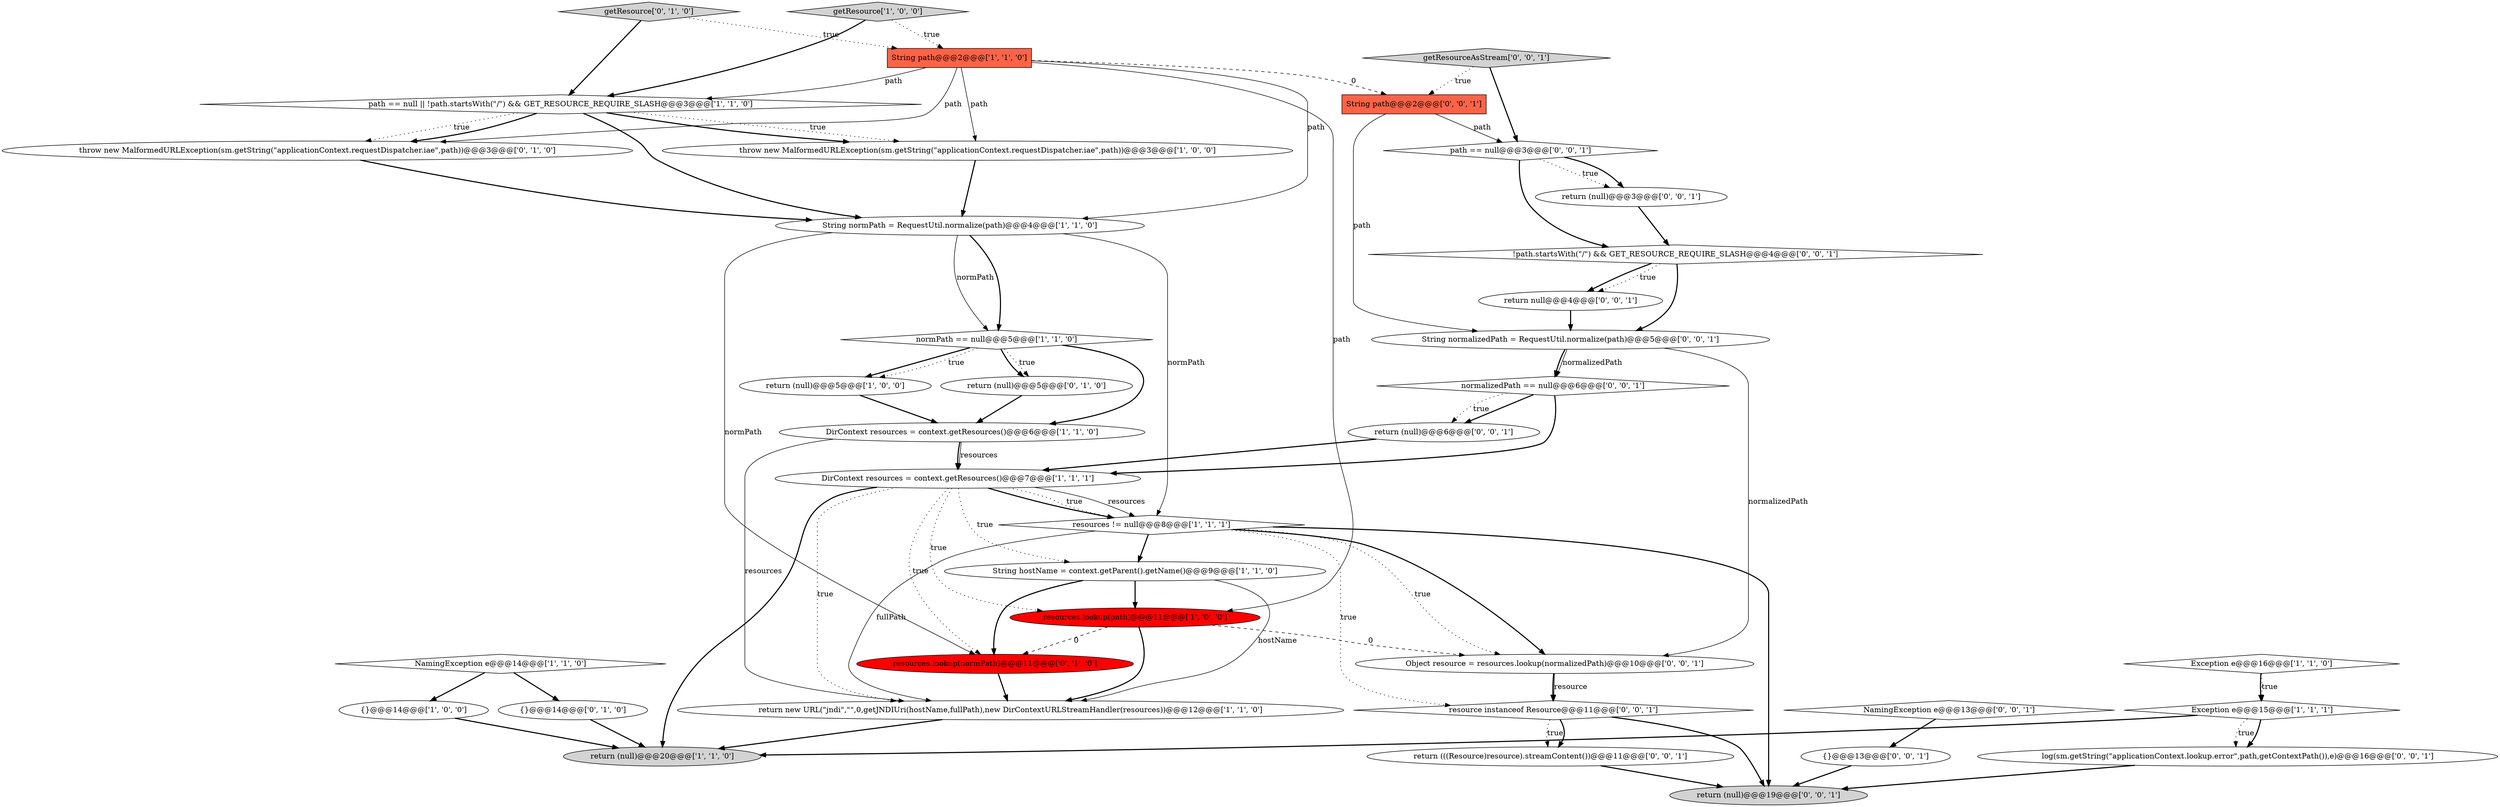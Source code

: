 digraph {
23 [style = filled, label = "normalizedPath == null@@@6@@@['0', '0', '1']", fillcolor = white, shape = diamond image = "AAA0AAABBB3BBB"];
1 [style = filled, label = "return new URL(\"jndi\",\"\",0,getJNDIUri(hostName,fullPath),new DirContextURLStreamHandler(resources))@@@12@@@['1', '1', '0']", fillcolor = white, shape = ellipse image = "AAA0AAABBB1BBB"];
15 [style = filled, label = "String normPath = RequestUtil.normalize(path)@@@4@@@['1', '1', '0']", fillcolor = white, shape = ellipse image = "AAA0AAABBB1BBB"];
3 [style = filled, label = "String path@@@2@@@['1', '1', '0']", fillcolor = tomato, shape = box image = "AAA0AAABBB1BBB"];
4 [style = filled, label = "resources != null@@@8@@@['1', '1', '1']", fillcolor = white, shape = diamond image = "AAA0AAABBB1BBB"];
26 [style = filled, label = "getResourceAsStream['0', '0', '1']", fillcolor = lightgray, shape = diamond image = "AAA0AAABBB3BBB"];
19 [style = filled, label = "return (null)@@@5@@@['0', '1', '0']", fillcolor = white, shape = ellipse image = "AAA0AAABBB2BBB"];
20 [style = filled, label = "{}@@@14@@@['0', '1', '0']", fillcolor = white, shape = ellipse image = "AAA0AAABBB2BBB"];
34 [style = filled, label = "return (null)@@@19@@@['0', '0', '1']", fillcolor = lightgray, shape = ellipse image = "AAA0AAABBB3BBB"];
31 [style = filled, label = "return (((Resource)resource).streamContent())@@@11@@@['0', '0', '1']", fillcolor = white, shape = ellipse image = "AAA0AAABBB3BBB"];
2 [style = filled, label = "Exception e@@@16@@@['1', '1', '0']", fillcolor = white, shape = diamond image = "AAA0AAABBB1BBB"];
33 [style = filled, label = "resource instanceof Resource@@@11@@@['0', '0', '1']", fillcolor = white, shape = diamond image = "AAA0AAABBB3BBB"];
12 [style = filled, label = "throw new MalformedURLException(sm.getString(\"applicationContext.requestDispatcher.iae\",path))@@@3@@@['1', '0', '0']", fillcolor = white, shape = ellipse image = "AAA0AAABBB1BBB"];
13 [style = filled, label = "DirContext resources = context.getResources()@@@6@@@['1', '1', '0']", fillcolor = white, shape = ellipse image = "AAA0AAABBB1BBB"];
29 [style = filled, label = "return (null)@@@6@@@['0', '0', '1']", fillcolor = white, shape = ellipse image = "AAA0AAABBB3BBB"];
37 [style = filled, label = "log(sm.getString(\"applicationContext.lookup.error\",path,getContextPath()),e)@@@16@@@['0', '0', '1']", fillcolor = white, shape = ellipse image = "AAA0AAABBB3BBB"];
36 [style = filled, label = "NamingException e@@@13@@@['0', '0', '1']", fillcolor = white, shape = diamond image = "AAA0AAABBB3BBB"];
8 [style = filled, label = "{}@@@14@@@['1', '0', '0']", fillcolor = white, shape = ellipse image = "AAA0AAABBB1BBB"];
21 [style = filled, label = "resources.lookup(normPath)@@@11@@@['0', '1', '0']", fillcolor = red, shape = ellipse image = "AAA1AAABBB2BBB"];
5 [style = filled, label = "String hostName = context.getParent().getName()@@@9@@@['1', '1', '0']", fillcolor = white, shape = ellipse image = "AAA0AAABBB1BBB"];
7 [style = filled, label = "DirContext resources = context.getResources()@@@7@@@['1', '1', '1']", fillcolor = white, shape = ellipse image = "AAA0AAABBB1BBB"];
35 [style = filled, label = "String normalizedPath = RequestUtil.normalize(path)@@@5@@@['0', '0', '1']", fillcolor = white, shape = ellipse image = "AAA0AAABBB3BBB"];
18 [style = filled, label = "throw new MalformedURLException(sm.getString(\"applicationContext.requestDispatcher.iae\",path))@@@3@@@['0', '1', '0']", fillcolor = white, shape = ellipse image = "AAA0AAABBB2BBB"];
6 [style = filled, label = "Exception e@@@15@@@['1', '1', '1']", fillcolor = white, shape = diamond image = "AAA0AAABBB1BBB"];
17 [style = filled, label = "normPath == null@@@5@@@['1', '1', '0']", fillcolor = white, shape = diamond image = "AAA0AAABBB1BBB"];
27 [style = filled, label = "!path.startsWith(\"/\") && GET_RESOURCE_REQUIRE_SLASH@@@4@@@['0', '0', '1']", fillcolor = white, shape = diamond image = "AAA0AAABBB3BBB"];
28 [style = filled, label = "String path@@@2@@@['0', '0', '1']", fillcolor = tomato, shape = box image = "AAA0AAABBB3BBB"];
22 [style = filled, label = "getResource['0', '1', '0']", fillcolor = lightgray, shape = diamond image = "AAA0AAABBB2BBB"];
32 [style = filled, label = "path == null@@@3@@@['0', '0', '1']", fillcolor = white, shape = diamond image = "AAA0AAABBB3BBB"];
11 [style = filled, label = "getResource['1', '0', '0']", fillcolor = lightgray, shape = diamond image = "AAA0AAABBB1BBB"];
10 [style = filled, label = "NamingException e@@@14@@@['1', '1', '0']", fillcolor = white, shape = diamond image = "AAA0AAABBB1BBB"];
0 [style = filled, label = "return (null)@@@5@@@['1', '0', '0']", fillcolor = white, shape = ellipse image = "AAA0AAABBB1BBB"];
25 [style = filled, label = "return null@@@4@@@['0', '0', '1']", fillcolor = white, shape = ellipse image = "AAA0AAABBB3BBB"];
30 [style = filled, label = "Object resource = resources.lookup(normalizedPath)@@@10@@@['0', '0', '1']", fillcolor = white, shape = ellipse image = "AAA0AAABBB3BBB"];
14 [style = filled, label = "path == null || !path.startsWith(\"/\") && GET_RESOURCE_REQUIRE_SLASH@@@3@@@['1', '1', '0']", fillcolor = white, shape = diamond image = "AAA0AAABBB1BBB"];
38 [style = filled, label = "{}@@@13@@@['0', '0', '1']", fillcolor = white, shape = ellipse image = "AAA0AAABBB3BBB"];
24 [style = filled, label = "return (null)@@@3@@@['0', '0', '1']", fillcolor = white, shape = ellipse image = "AAA0AAABBB3BBB"];
9 [style = filled, label = "return (null)@@@20@@@['1', '1', '0']", fillcolor = lightgray, shape = ellipse image = "AAA0AAABBB1BBB"];
16 [style = filled, label = "resources.lookup(path)@@@11@@@['1', '0', '0']", fillcolor = red, shape = ellipse image = "AAA1AAABBB1BBB"];
35->30 [style = solid, label="normalizedPath"];
0->13 [style = bold, label=""];
11->14 [style = bold, label=""];
20->9 [style = bold, label=""];
2->6 [style = bold, label=""];
3->12 [style = solid, label="path"];
4->1 [style = solid, label="fullPath"];
25->35 [style = bold, label=""];
4->33 [style = dotted, label="true"];
28->32 [style = solid, label="path"];
30->33 [style = solid, label="resource"];
4->30 [style = dotted, label="true"];
23->29 [style = bold, label=""];
7->9 [style = bold, label=""];
35->23 [style = bold, label=""];
15->17 [style = bold, label=""];
10->8 [style = bold, label=""];
26->28 [style = dotted, label="true"];
21->1 [style = bold, label=""];
13->1 [style = solid, label="resources"];
7->16 [style = dotted, label="true"];
23->29 [style = dotted, label="true"];
7->1 [style = dotted, label="true"];
14->18 [style = dotted, label="true"];
24->27 [style = bold, label=""];
27->25 [style = bold, label=""];
32->24 [style = dotted, label="true"];
26->32 [style = bold, label=""];
14->12 [style = dotted, label="true"];
27->25 [style = dotted, label="true"];
18->15 [style = bold, label=""];
6->37 [style = dotted, label="true"];
15->4 [style = solid, label="normPath"];
5->1 [style = solid, label="hostName"];
16->21 [style = dashed, label="0"];
7->4 [style = solid, label="resources"];
28->35 [style = solid, label="path"];
3->14 [style = solid, label="path"];
5->21 [style = bold, label=""];
13->7 [style = solid, label="resources"];
19->13 [style = bold, label=""];
3->15 [style = solid, label="path"];
14->15 [style = bold, label=""];
14->18 [style = bold, label=""];
23->7 [style = bold, label=""];
22->14 [style = bold, label=""];
7->21 [style = dotted, label="true"];
33->31 [style = dotted, label="true"];
3->28 [style = dashed, label="0"];
30->33 [style = bold, label=""];
32->27 [style = bold, label=""];
7->4 [style = bold, label=""];
27->35 [style = bold, label=""];
1->9 [style = bold, label=""];
31->34 [style = bold, label=""];
7->5 [style = dotted, label="true"];
5->16 [style = bold, label=""];
6->37 [style = bold, label=""];
15->17 [style = solid, label="normPath"];
17->0 [style = bold, label=""];
16->30 [style = dashed, label="0"];
16->1 [style = bold, label=""];
2->6 [style = dotted, label="true"];
17->19 [style = dotted, label="true"];
38->34 [style = bold, label=""];
22->3 [style = dotted, label="true"];
17->13 [style = bold, label=""];
11->3 [style = dotted, label="true"];
4->5 [style = bold, label=""];
4->34 [style = bold, label=""];
17->0 [style = dotted, label="true"];
10->20 [style = bold, label=""];
12->15 [style = bold, label=""];
3->16 [style = solid, label="path"];
35->23 [style = solid, label="normalizedPath"];
15->21 [style = solid, label="normPath"];
17->19 [style = bold, label=""];
4->30 [style = bold, label=""];
13->7 [style = bold, label=""];
37->34 [style = bold, label=""];
14->12 [style = bold, label=""];
7->4 [style = dotted, label="true"];
3->18 [style = solid, label="path"];
8->9 [style = bold, label=""];
33->31 [style = bold, label=""];
29->7 [style = bold, label=""];
36->38 [style = bold, label=""];
6->9 [style = bold, label=""];
32->24 [style = bold, label=""];
33->34 [style = bold, label=""];
}
